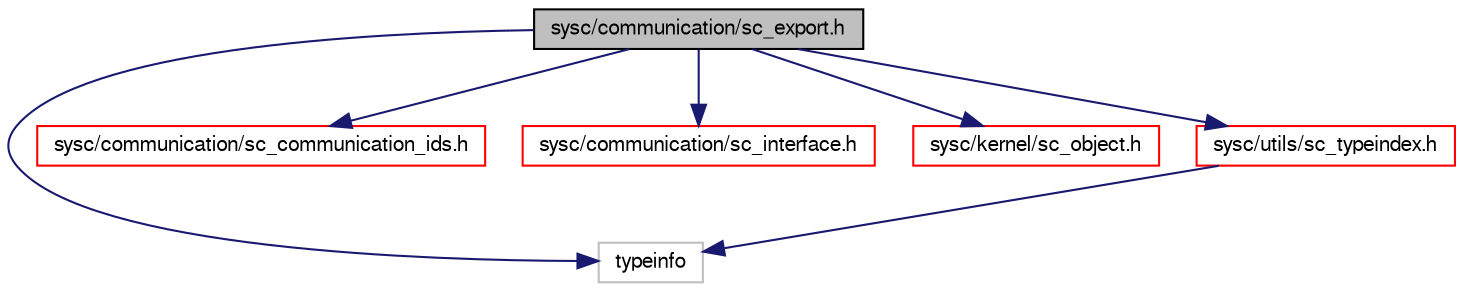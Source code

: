 digraph G
{
  edge [fontname="FreeSans",fontsize="10",labelfontname="FreeSans",labelfontsize="10"];
  node [fontname="FreeSans",fontsize="10",shape=record];
  Node1 [label="sysc/communication/sc_export.h",height=0.2,width=0.4,color="black", fillcolor="grey75", style="filled" fontcolor="black"];
  Node1 -> Node2 [color="midnightblue",fontsize="10",style="solid",fontname="FreeSans"];
  Node2 [label="typeinfo",height=0.2,width=0.4,color="grey75", fillcolor="white", style="filled"];
  Node1 -> Node3 [color="midnightblue",fontsize="10",style="solid",fontname="FreeSans"];
  Node3 [label="sysc/communication/sc_communication_ids.h",height=0.2,width=0.4,color="red", fillcolor="white", style="filled",URL="$a00272.html"];
  Node1 -> Node4 [color="midnightblue",fontsize="10",style="solid",fontname="FreeSans"];
  Node4 [label="sysc/communication/sc_interface.h",height=0.2,width=0.4,color="red", fillcolor="white", style="filled",URL="$a00281.html"];
  Node1 -> Node5 [color="midnightblue",fontsize="10",style="solid",fontname="FreeSans"];
  Node5 [label="sysc/kernel/sc_object.h",height=0.2,width=0.4,color="red", fillcolor="white", style="filled",URL="$a00362.html"];
  Node1 -> Node6 [color="midnightblue",fontsize="10",style="solid",fontname="FreeSans"];
  Node6 [label="sysc/utils/sc_typeindex.h",height=0.2,width=0.4,color="red", fillcolor="white", style="filled",URL="$a00399.html"];
  Node6 -> Node2 [color="midnightblue",fontsize="10",style="solid",fontname="FreeSans"];
}
